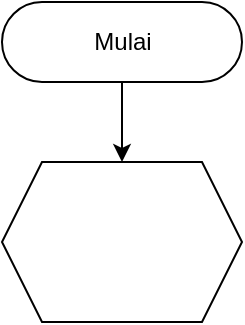 <mxfile version="13.6.2" type="device"><diagram id="C5RBs43oDa-KdzZeNtuy" name="Page-1"><mxGraphModel dx="782" dy="537" grid="1" gridSize="10" guides="1" tooltips="1" connect="1" arrows="1" fold="1" page="1" pageScale="1" pageWidth="827" pageHeight="1169" math="0" shadow="0"><root><mxCell id="WIyWlLk6GJQsqaUBKTNV-0"/><mxCell id="WIyWlLk6GJQsqaUBKTNV-1" parent="WIyWlLk6GJQsqaUBKTNV-0"/><mxCell id="R0_dEYjB624kR_pSFFwL-2" style="edgeStyle=orthogonalEdgeStyle;rounded=0;orthogonalLoop=1;jettySize=auto;html=1;" edge="1" parent="WIyWlLk6GJQsqaUBKTNV-1" source="R0_dEYjB624kR_pSFFwL-1"><mxGeometry relative="1" as="geometry"><mxPoint x="220" y="120" as="targetPoint"/></mxGeometry></mxCell><mxCell id="R0_dEYjB624kR_pSFFwL-1" value="Mulai" style="html=1;dashed=0;whitespace=wrap;shape=mxgraph.dfd.start" vertex="1" parent="WIyWlLk6GJQsqaUBKTNV-1"><mxGeometry x="160" y="40" width="120" height="40" as="geometry"/></mxCell><mxCell id="R0_dEYjB624kR_pSFFwL-3" value="" style="shape=hexagon;perimeter=hexagonPerimeter2;whiteSpace=wrap;html=1;fixedSize=1;" vertex="1" parent="WIyWlLk6GJQsqaUBKTNV-1"><mxGeometry x="160" y="120" width="120" height="80" as="geometry"/></mxCell></root></mxGraphModel></diagram></mxfile>
